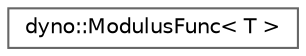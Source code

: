 digraph "Graphical Class Hierarchy"
{
 // LATEX_PDF_SIZE
  bgcolor="transparent";
  edge [fontname=Helvetica,fontsize=10,labelfontname=Helvetica,labelfontsize=10];
  node [fontname=Helvetica,fontsize=10,shape=box,height=0.2,width=0.4];
  rankdir="LR";
  Node0 [id="Node000000",label="dyno::ModulusFunc\< T \>",height=0.2,width=0.4,color="grey40", fillcolor="white", style="filled",URL="$structdyno_1_1_modulus_func.html",tooltip=" "];
}
